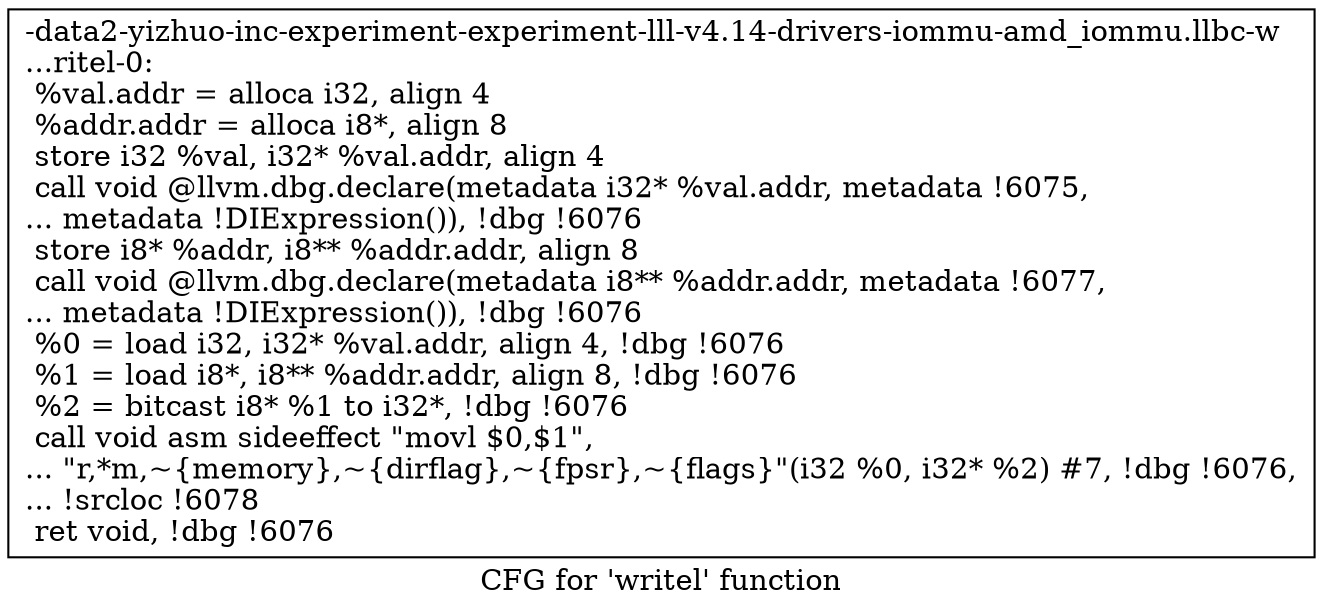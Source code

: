 digraph "CFG for 'writel' function" {
	label="CFG for 'writel' function";

	Node0x561b94576280 [shape=record,label="{-data2-yizhuo-inc-experiment-experiment-lll-v4.14-drivers-iommu-amd_iommu.llbc-w\l...ritel-0:\l  %val.addr = alloca i32, align 4\l  %addr.addr = alloca i8*, align 8\l  store i32 %val, i32* %val.addr, align 4\l  call void @llvm.dbg.declare(metadata i32* %val.addr, metadata !6075,\l... metadata !DIExpression()), !dbg !6076\l  store i8* %addr, i8** %addr.addr, align 8\l  call void @llvm.dbg.declare(metadata i8** %addr.addr, metadata !6077,\l... metadata !DIExpression()), !dbg !6076\l  %0 = load i32, i32* %val.addr, align 4, !dbg !6076\l  %1 = load i8*, i8** %addr.addr, align 8, !dbg !6076\l  %2 = bitcast i8* %1 to i32*, !dbg !6076\l  call void asm sideeffect \"movl $0,$1\",\l... \"r,*m,~\{memory\},~\{dirflag\},~\{fpsr\},~\{flags\}\"(i32 %0, i32* %2) #7, !dbg !6076,\l... !srcloc !6078\l  ret void, !dbg !6076\l}"];
}
